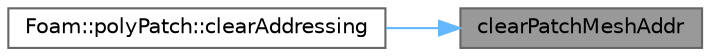 digraph "clearPatchMeshAddr"
{
 // LATEX_PDF_SIZE
  bgcolor="transparent";
  edge [fontname=Helvetica,fontsize=10,labelfontname=Helvetica,labelfontsize=10];
  node [fontname=Helvetica,fontsize=10,shape=box,height=0.2,width=0.4];
  rankdir="RL";
  Node1 [id="Node000001",label="clearPatchMeshAddr",height=0.2,width=0.4,color="gray40", fillcolor="grey60", style="filled", fontcolor="black",tooltip=" "];
  Node1 -> Node2 [id="edge1_Node000001_Node000002",dir="back",color="steelblue1",style="solid",tooltip=" "];
  Node2 [id="Node000002",label="Foam::polyPatch::clearAddressing",height=0.2,width=0.4,color="grey40", fillcolor="white", style="filled",URL="$classFoam_1_1polyPatch.html#aac1ee7169044dccb262b78097d6ab1a8",tooltip=" "];
}
